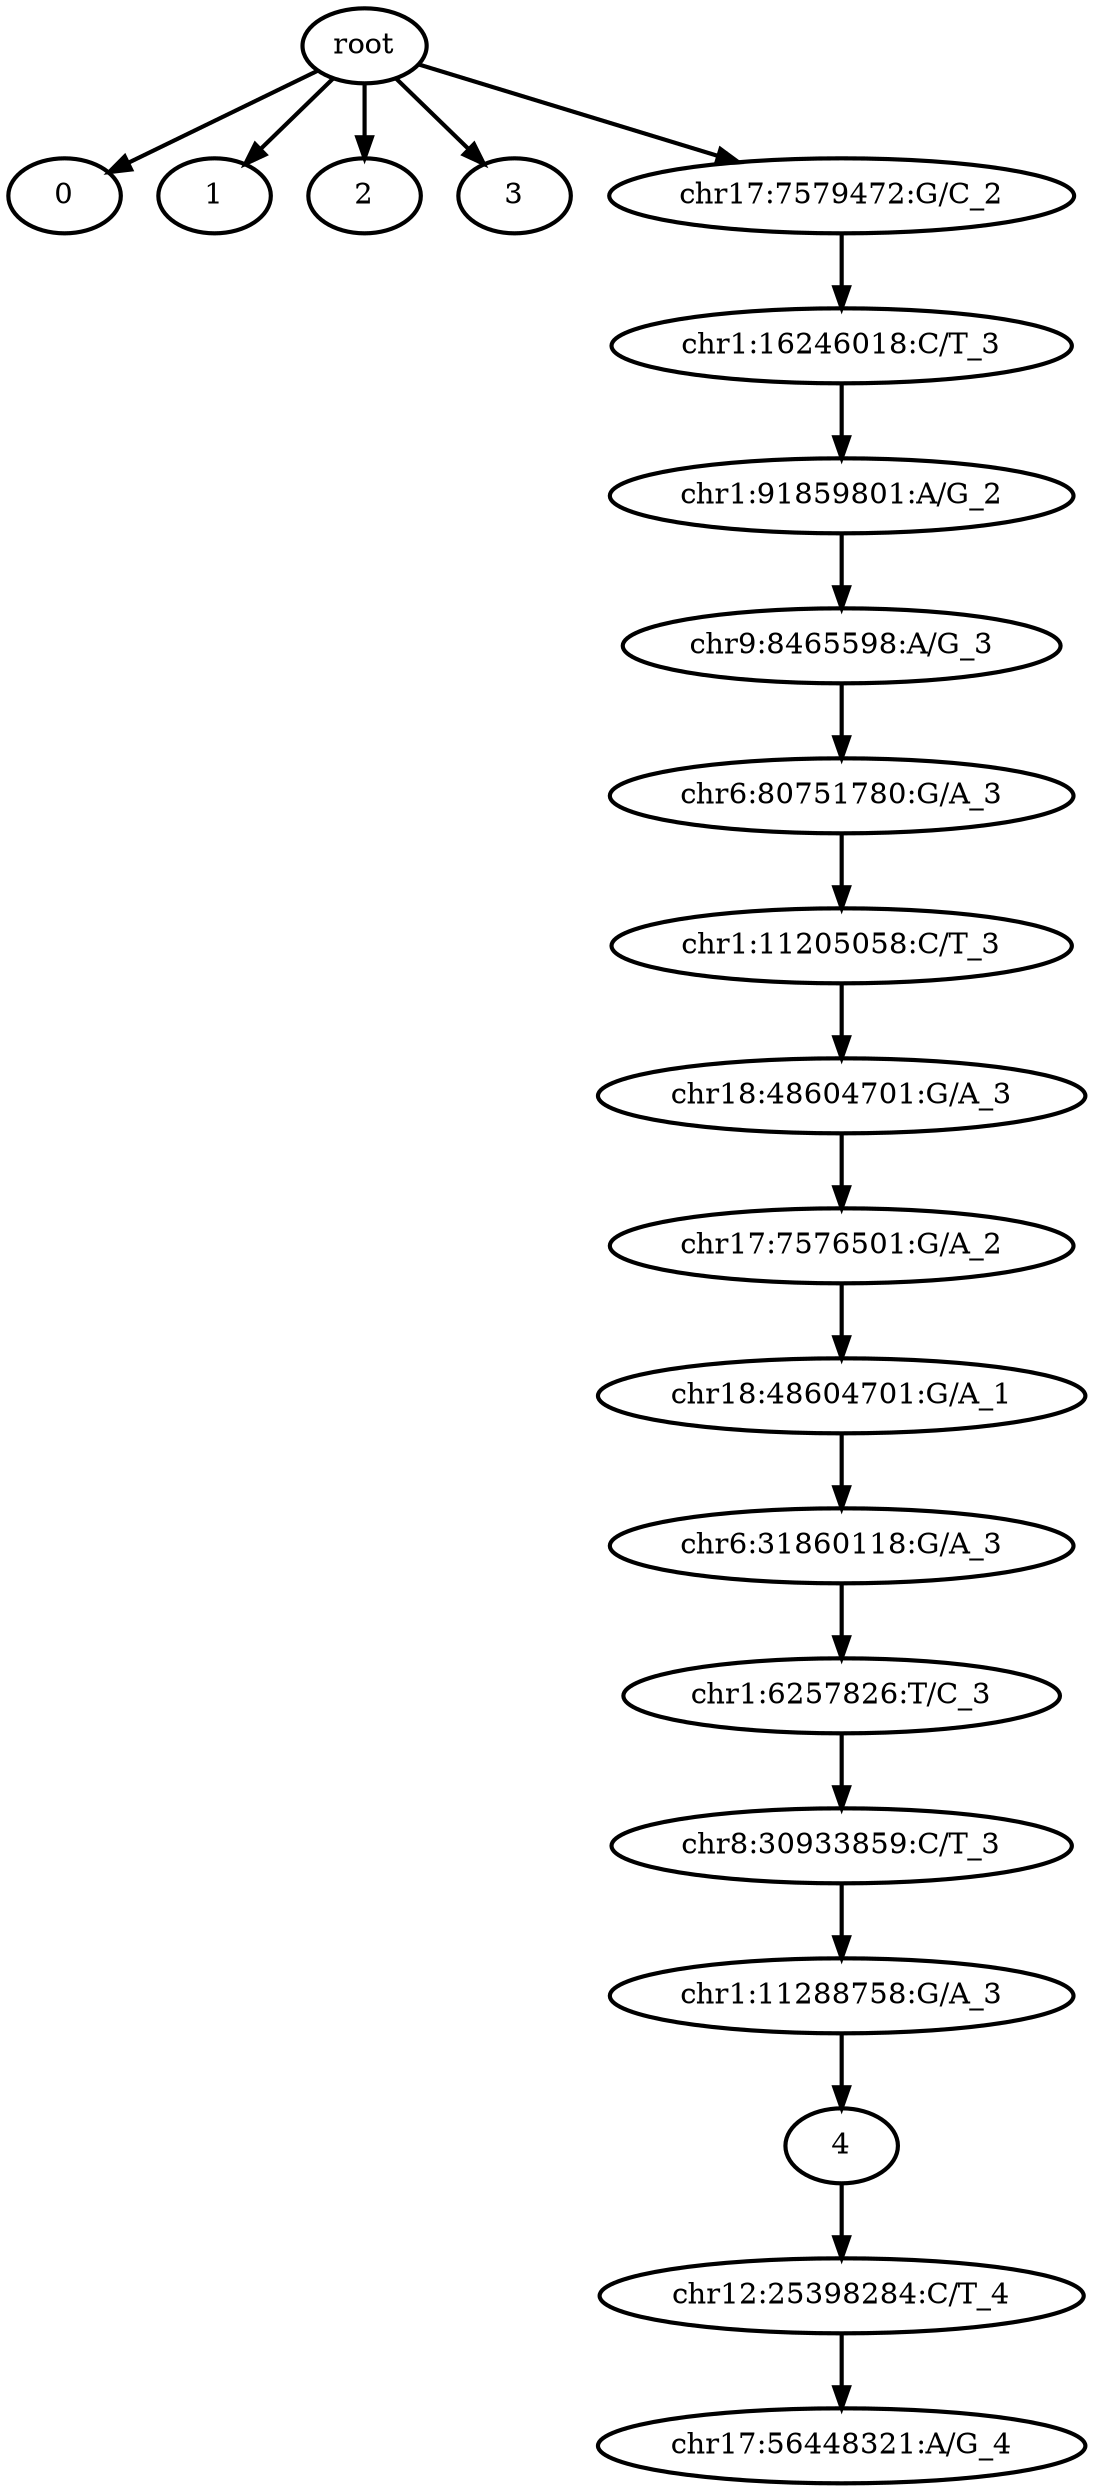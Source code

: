 digraph N {
	overlap="false"
	rankdir="TB"
	0 [label="root", style="bold"];
	1 [label="0", style="bold"];
	2 [label="1", style="bold"];
	3 [label="2", style="bold"];
	4 [label="3", style="bold"];
	5 [label="chr17:7579472:G/C_2", style="bold"];
	6 [label="chr1:16246018:C/T_3", style="bold"];
	7 [label="chr1:91859801:A/G_2", style="bold"];
	8 [label="chr9:8465598:A/G_3", style="bold"];
	9 [label="chr6:80751780:G/A_3", style="bold"];
	10 [label="chr1:11205058:C/T_3", style="bold"];
	11 [label="chr18:48604701:G/A_3", style="bold"];
	12 [label="chr17:7576501:G/A_2", style="bold"];
	13 [label="chr18:48604701:G/A_1", style="bold"];
	14 [label="chr6:31860118:G/A_3", style="bold"];
	15 [label="chr1:6257826:T/C_3", style="bold"];
	16 [label="chr8:30933859:C/T_3", style="bold"];
	17 [label="chr1:11288758:G/A_3", style="bold"];
	18 [label="4", style="bold"];
	19 [label="chr12:25398284:C/T_4", style="bold"];
	20 [label="chr17:56448321:A/G_4", style="bold"];
	0 -> 1 [style="bold"];
	0 -> 2 [style="bold"];
	0 -> 3 [style="bold"];
	0 -> 4 [style="bold"];
	0 -> 5 [style="bold"];
	5 -> 6 [style="bold"];
	6 -> 7 [style="bold"];
	7 -> 8 [style="bold"];
	8 -> 9 [style="bold"];
	9 -> 10 [style="bold"];
	10 -> 11 [style="bold"];
	11 -> 12 [style="bold"];
	12 -> 13 [style="bold"];
	13 -> 14 [style="bold"];
	14 -> 15 [style="bold"];
	15 -> 16 [style="bold"];
	16 -> 17 [style="bold"];
	17 -> 18 [style="bold"];
	18 -> 19 [style="bold"];
	19 -> 20 [style="bold"];
}
